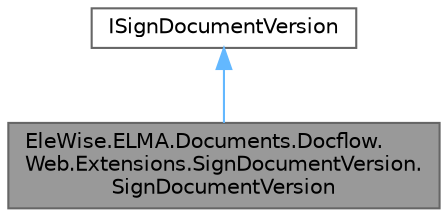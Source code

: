 digraph "EleWise.ELMA.Documents.Docflow.Web.Extensions.SignDocumentVersion.SignDocumentVersion"
{
 // LATEX_PDF_SIZE
  bgcolor="transparent";
  edge [fontname=Helvetica,fontsize=10,labelfontname=Helvetica,labelfontsize=10];
  node [fontname=Helvetica,fontsize=10,shape=box,height=0.2,width=0.4];
  Node1 [id="Node000001",label="EleWise.ELMA.Documents.Docflow.\lWeb.Extensions.SignDocumentVersion.\lSignDocumentVersion",height=0.2,width=0.4,color="gray40", fillcolor="grey60", style="filled", fontcolor="black",tooltip="Подписание модели в Docflow."];
  Node2 -> Node1 [id="edge1_Node000001_Node000002",dir="back",color="steelblue1",style="solid",tooltip=" "];
  Node2 [id="Node000002",label="ISignDocumentVersion",height=0.2,width=0.4,color="gray40", fillcolor="white", style="filled",URL="$interface_ele_wise_1_1_e_l_m_a_1_1_documents_1_1_web_1_1_extensions_1_1_sign_document_version_1_1_i_sign_document_version.html",tooltip="Подписание модели"];
}
